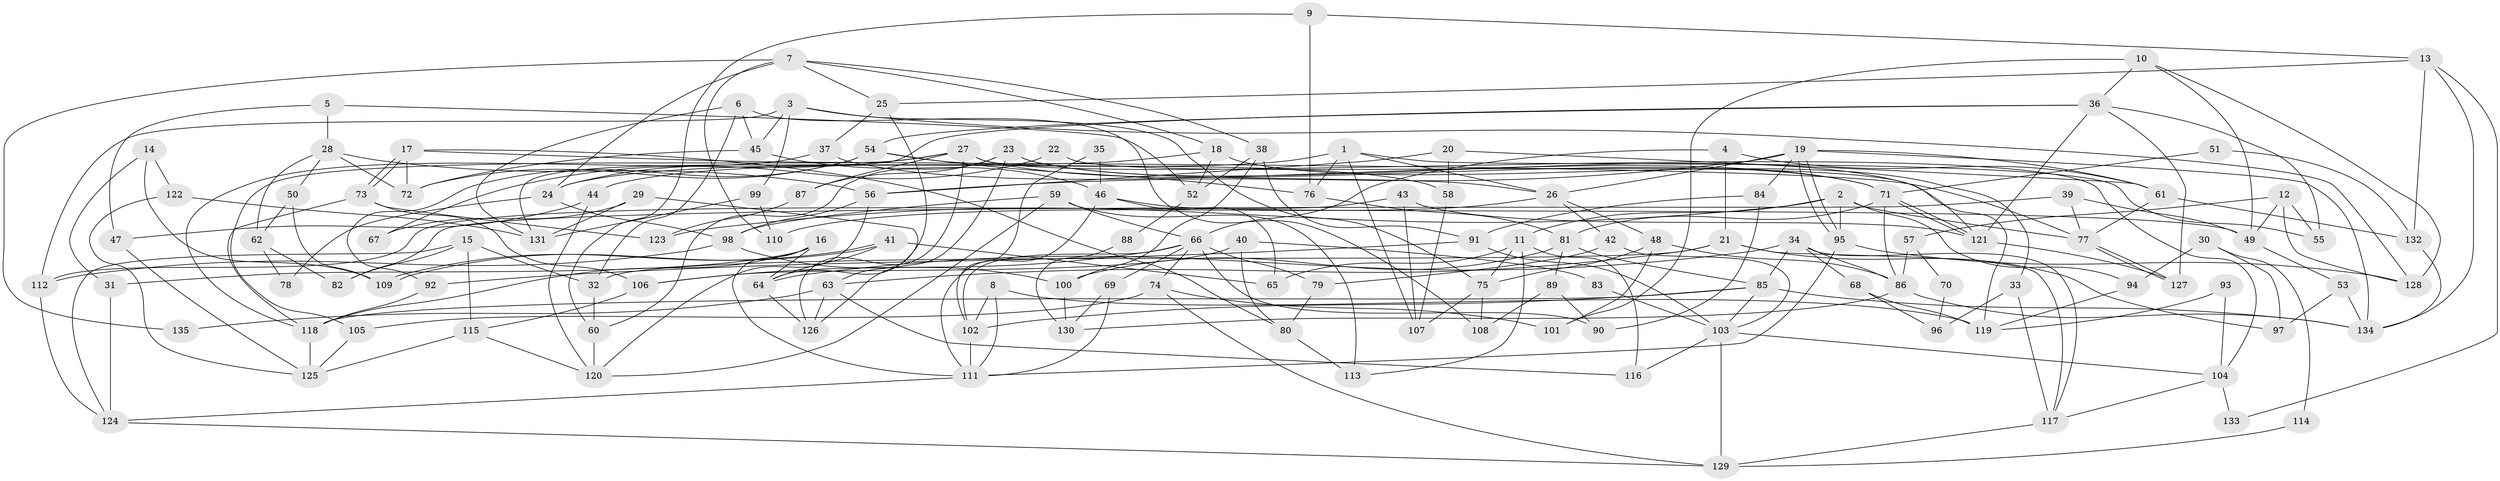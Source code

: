 // coarse degree distribution, {6: 0.15789473684210525, 4: 0.15789473684210525, 3: 0.24210526315789474, 5: 0.2, 2: 0.09473684210526316, 9: 0.031578947368421054, 7: 0.07368421052631578, 10: 0.010526315789473684, 8: 0.031578947368421054}
// Generated by graph-tools (version 1.1) at 2025/37/03/04/25 23:37:02]
// undirected, 135 vertices, 270 edges
graph export_dot {
  node [color=gray90,style=filled];
  1;
  2;
  3;
  4;
  5;
  6;
  7;
  8;
  9;
  10;
  11;
  12;
  13;
  14;
  15;
  16;
  17;
  18;
  19;
  20;
  21;
  22;
  23;
  24;
  25;
  26;
  27;
  28;
  29;
  30;
  31;
  32;
  33;
  34;
  35;
  36;
  37;
  38;
  39;
  40;
  41;
  42;
  43;
  44;
  45;
  46;
  47;
  48;
  49;
  50;
  51;
  52;
  53;
  54;
  55;
  56;
  57;
  58;
  59;
  60;
  61;
  62;
  63;
  64;
  65;
  66;
  67;
  68;
  69;
  70;
  71;
  72;
  73;
  74;
  75;
  76;
  77;
  78;
  79;
  80;
  81;
  82;
  83;
  84;
  85;
  86;
  87;
  88;
  89;
  90;
  91;
  92;
  93;
  94;
  95;
  96;
  97;
  98;
  99;
  100;
  101;
  102;
  103;
  104;
  105;
  106;
  107;
  108;
  109;
  110;
  111;
  112;
  113;
  114;
  115;
  116;
  117;
  118;
  119;
  120;
  121;
  122;
  123;
  124;
  125;
  126;
  127;
  128;
  129;
  130;
  131;
  132;
  133;
  134;
  135;
  1 -- 76;
  1 -- 107;
  1 -- 26;
  1 -- 44;
  1 -- 55;
  2 -- 77;
  2 -- 11;
  2 -- 94;
  2 -- 95;
  2 -- 123;
  3 -- 75;
  3 -- 99;
  3 -- 45;
  3 -- 112;
  3 -- 128;
  4 -- 61;
  4 -- 66;
  4 -- 21;
  5 -- 52;
  5 -- 47;
  5 -- 28;
  6 -- 45;
  6 -- 32;
  6 -- 108;
  6 -- 131;
  7 -- 25;
  7 -- 38;
  7 -- 18;
  7 -- 24;
  7 -- 110;
  7 -- 135;
  8 -- 102;
  8 -- 111;
  8 -- 119;
  9 -- 76;
  9 -- 60;
  9 -- 13;
  10 -- 128;
  10 -- 101;
  10 -- 36;
  10 -- 49;
  11 -- 75;
  11 -- 65;
  11 -- 113;
  11 -- 116;
  12 -- 128;
  12 -- 55;
  12 -- 49;
  12 -- 57;
  13 -- 134;
  13 -- 25;
  13 -- 132;
  13 -- 133;
  14 -- 122;
  14 -- 31;
  14 -- 109;
  15 -- 115;
  15 -- 124;
  15 -- 32;
  15 -- 82;
  16 -- 118;
  16 -- 111;
  16 -- 31;
  16 -- 64;
  17 -- 73;
  17 -- 73;
  17 -- 72;
  17 -- 77;
  17 -- 80;
  18 -- 24;
  18 -- 33;
  18 -- 52;
  19 -- 95;
  19 -- 95;
  19 -- 134;
  19 -- 26;
  19 -- 56;
  19 -- 61;
  19 -- 84;
  20 -- 56;
  20 -- 61;
  20 -- 58;
  21 -- 32;
  21 -- 63;
  21 -- 97;
  21 -- 117;
  22 -- 24;
  22 -- 121;
  23 -- 26;
  23 -- 126;
  23 -- 60;
  23 -- 87;
  23 -- 119;
  24 -- 98;
  24 -- 78;
  25 -- 64;
  25 -- 37;
  26 -- 42;
  26 -- 48;
  26 -- 110;
  27 -- 126;
  27 -- 71;
  27 -- 67;
  27 -- 87;
  27 -- 104;
  27 -- 105;
  28 -- 50;
  28 -- 56;
  28 -- 62;
  28 -- 72;
  29 -- 63;
  29 -- 131;
  29 -- 67;
  30 -- 94;
  30 -- 97;
  30 -- 114;
  31 -- 124;
  32 -- 60;
  33 -- 117;
  33 -- 96;
  34 -- 86;
  34 -- 117;
  34 -- 64;
  34 -- 68;
  34 -- 85;
  35 -- 46;
  35 -- 102;
  36 -- 127;
  36 -- 54;
  36 -- 55;
  36 -- 121;
  36 -- 131;
  37 -- 71;
  37 -- 118;
  38 -- 91;
  38 -- 100;
  38 -- 52;
  39 -- 49;
  39 -- 77;
  39 -- 82;
  40 -- 80;
  40 -- 106;
  40 -- 83;
  41 -- 109;
  41 -- 109;
  41 -- 64;
  41 -- 65;
  42 -- 103;
  42 -- 79;
  43 -- 112;
  43 -- 121;
  43 -- 107;
  44 -- 120;
  44 -- 47;
  45 -- 46;
  45 -- 72;
  46 -- 111;
  46 -- 49;
  46 -- 65;
  47 -- 125;
  48 -- 86;
  48 -- 75;
  48 -- 101;
  49 -- 53;
  50 -- 62;
  50 -- 109;
  51 -- 71;
  51 -- 132;
  52 -- 88;
  53 -- 134;
  53 -- 97;
  54 -- 72;
  54 -- 58;
  54 -- 76;
  54 -- 92;
  56 -- 98;
  56 -- 120;
  57 -- 86;
  57 -- 70;
  58 -- 107;
  59 -- 113;
  59 -- 98;
  59 -- 66;
  59 -- 120;
  60 -- 120;
  61 -- 77;
  61 -- 132;
  62 -- 82;
  62 -- 78;
  63 -- 116;
  63 -- 126;
  63 -- 135;
  64 -- 126;
  66 -- 69;
  66 -- 74;
  66 -- 79;
  66 -- 90;
  66 -- 102;
  66 -- 106;
  68 -- 119;
  68 -- 96;
  69 -- 130;
  69 -- 111;
  70 -- 96;
  71 -- 81;
  71 -- 121;
  71 -- 121;
  71 -- 86;
  73 -- 123;
  73 -- 106;
  73 -- 118;
  74 -- 105;
  74 -- 101;
  74 -- 129;
  75 -- 107;
  75 -- 108;
  76 -- 81;
  77 -- 127;
  77 -- 127;
  79 -- 80;
  80 -- 113;
  81 -- 85;
  81 -- 89;
  81 -- 100;
  83 -- 103;
  84 -- 91;
  84 -- 90;
  85 -- 118;
  85 -- 102;
  85 -- 103;
  85 -- 134;
  86 -- 134;
  86 -- 130;
  87 -- 123;
  88 -- 130;
  89 -- 90;
  89 -- 108;
  91 -- 92;
  91 -- 103;
  92 -- 118;
  93 -- 104;
  93 -- 119;
  94 -- 119;
  95 -- 111;
  95 -- 128;
  98 -- 112;
  98 -- 100;
  99 -- 131;
  99 -- 110;
  100 -- 130;
  102 -- 111;
  103 -- 104;
  103 -- 116;
  103 -- 129;
  104 -- 117;
  104 -- 133;
  105 -- 125;
  106 -- 115;
  111 -- 124;
  112 -- 124;
  114 -- 129;
  115 -- 120;
  115 -- 125;
  117 -- 129;
  118 -- 125;
  121 -- 127;
  122 -- 125;
  122 -- 131;
  124 -- 129;
  132 -- 134;
}
